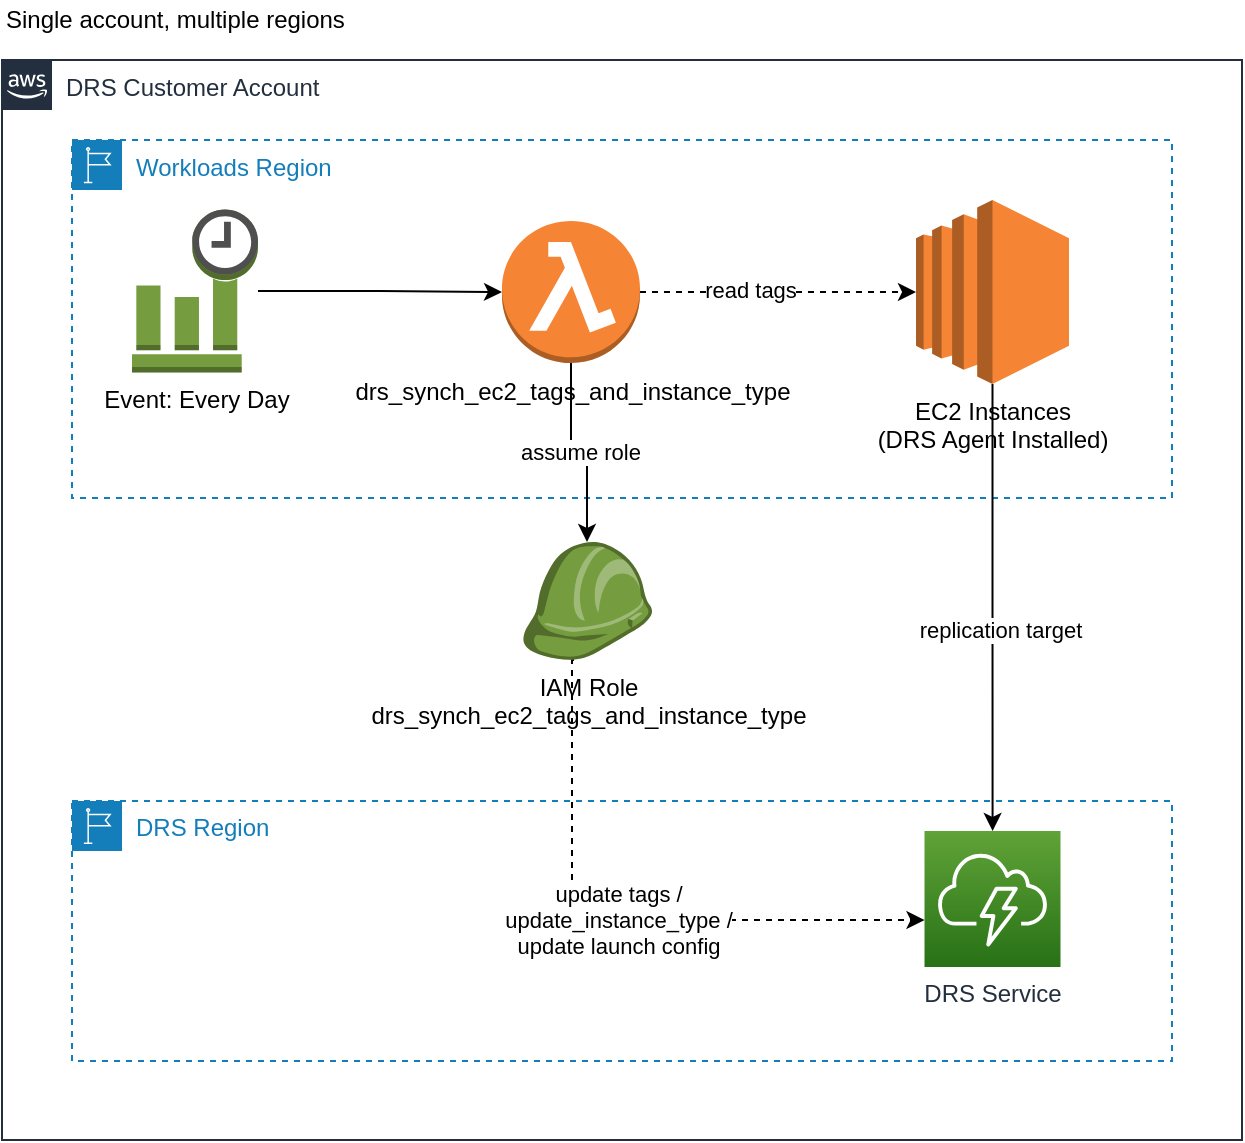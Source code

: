 <mxfile version="14.5.1" type="device"><diagram id="q4UnsAUHR2eg1v5_AYPl" name="Page-1"><mxGraphModel dx="1107" dy="945" grid="1" gridSize="10" guides="1" tooltips="1" connect="1" arrows="1" fold="1" page="1" pageScale="1" pageWidth="850" pageHeight="1100" math="0" shadow="0"><root><mxCell id="0"/><mxCell id="1" value="Account" parent="0"/><mxCell id="62z3DJhVKgA8J61ppzj2-2" value="DRS Customer Account" style="points=[[0,0],[0.25,0],[0.5,0],[0.75,0],[1,0],[1,0.25],[1,0.5],[1,0.75],[1,1],[0.75,1],[0.5,1],[0.25,1],[0,1],[0,0.75],[0,0.5],[0,0.25]];outlineConnect=0;gradientColor=none;html=1;whiteSpace=wrap;fontSize=12;fontStyle=0;shape=mxgraph.aws4.group;grIcon=mxgraph.aws4.group_aws_cloud_alt;strokeColor=#232F3E;fillColor=none;verticalAlign=top;align=left;spacingLeft=30;fontColor=#232F3E;dashed=0;" parent="1" vertex="1"><mxGeometry x="100" y="280" width="620" height="540" as="geometry"/></mxCell><mxCell id="w95-DmfVFg1bIKCz9T4T-26" value="Workloads Region" style="points=[[0,0],[0.25,0],[0.5,0],[0.75,0],[1,0],[1,0.25],[1,0.5],[1,0.75],[1,1],[0.75,1],[0.5,1],[0.25,1],[0,1],[0,0.75],[0,0.5],[0,0.25]];outlineConnect=0;gradientColor=none;html=1;whiteSpace=wrap;fontSize=12;fontStyle=0;shape=mxgraph.aws4.group;grIcon=mxgraph.aws4.group_region;strokeColor=#147EBA;fillColor=none;verticalAlign=top;align=left;spacingLeft=30;fontColor=#147EBA;dashed=1;" parent="1" vertex="1"><mxGeometry x="135" y="320" width="550" height="179" as="geometry"/></mxCell><mxCell id="w95-DmfVFg1bIKCz9T4T-27" style="edgeStyle=orthogonalEdgeStyle;rounded=0;orthogonalLoop=1;jettySize=auto;html=1;dashed=1;" parent="1" source="w95-DmfVFg1bIKCz9T4T-29" target="w95-DmfVFg1bIKCz9T4T-32" edge="1"><mxGeometry relative="1" as="geometry"/></mxCell><mxCell id="w95-DmfVFg1bIKCz9T4T-28" value="read tags" style="edgeLabel;html=1;align=center;verticalAlign=middle;resizable=0;points=[];" parent="w95-DmfVFg1bIKCz9T4T-27" vertex="1" connectable="0"><mxGeometry x="-0.205" y="1" relative="1" as="geometry"><mxPoint as="offset"/></mxGeometry></mxCell><mxCell id="w95-DmfVFg1bIKCz9T4T-29" value="drs_synch_ec2_tags_and_instance_type" style="outlineConnect=0;dashed=0;verticalLabelPosition=bottom;verticalAlign=top;align=center;html=1;shape=mxgraph.aws3.lambda_function;fillColor=#F58534;gradientColor=none;" parent="1" vertex="1"><mxGeometry x="350" y="360.5" width="69" height="71" as="geometry"/></mxCell><mxCell id="w95-DmfVFg1bIKCz9T4T-30" style="edgeStyle=orthogonalEdgeStyle;rounded=0;orthogonalLoop=1;jettySize=auto;html=1;" parent="1" source="w95-DmfVFg1bIKCz9T4T-31" target="w95-DmfVFg1bIKCz9T4T-29" edge="1"><mxGeometry relative="1" as="geometry"/></mxCell><mxCell id="w95-DmfVFg1bIKCz9T4T-31" value="Event: Every Day" style="outlineConnect=0;dashed=0;verticalLabelPosition=bottom;verticalAlign=top;align=center;html=1;shape=mxgraph.aws3.event_time_based;fillColor=#759C3E;gradientColor=none;" parent="1" vertex="1"><mxGeometry x="165" y="354.75" width="63" height="81.5" as="geometry"/></mxCell><mxCell id="w95-DmfVFg1bIKCz9T4T-32" value="EC2 Instances&lt;br&gt;(DRS Agent Installed)" style="outlineConnect=0;dashed=0;verticalLabelPosition=bottom;verticalAlign=top;align=center;html=1;shape=mxgraph.aws3.ec2;fillColor=#F58534;gradientColor=none;" parent="1" vertex="1"><mxGeometry x="557" y="350" width="76.5" height="92" as="geometry"/></mxCell><mxCell id="62z3DJhVKgA8J61ppzj2-4" value="Region" parent="0"/><mxCell id="62z3DJhVKgA8J61ppzj2-3" value="DRS Region" style="points=[[0,0],[0.25,0],[0.5,0],[0.75,0],[1,0],[1,0.25],[1,0.5],[1,0.75],[1,1],[0.75,1],[0.5,1],[0.25,1],[0,1],[0,0.75],[0,0.5],[0,0.25]];outlineConnect=0;gradientColor=none;html=1;whiteSpace=wrap;fontSize=12;fontStyle=0;shape=mxgraph.aws4.group;grIcon=mxgraph.aws4.group_region;strokeColor=#147EBA;fillColor=none;verticalAlign=top;align=left;spacingLeft=30;fontColor=#147EBA;dashed=1;" parent="62z3DJhVKgA8J61ppzj2-4" vertex="1"><mxGeometry x="135" y="650.47" width="550" height="130" as="geometry"/></mxCell><mxCell id="62z3DJhVKgA8J61ppzj2-6" value="DRS Service" style="points=[[0,0,0],[0.25,0,0],[0.5,0,0],[0.75,0,0],[1,0,0],[0,1,0],[0.25,1,0],[0.5,1,0],[0.75,1,0],[1,1,0],[0,0.25,0],[0,0.5,0],[0,0.75,0],[1,0.25,0],[1,0.5,0],[1,0.75,0]];outlineConnect=0;fontColor=#232F3E;gradientColor=#60A337;gradientDirection=north;fillColor=#277116;strokeColor=#ffffff;dashed=0;verticalLabelPosition=bottom;verticalAlign=top;align=center;html=1;fontSize=12;fontStyle=0;aspect=fixed;shape=mxgraph.aws4.resourceIcon;resIcon=mxgraph.aws4.cloudendure_disaster_recovery;" parent="62z3DJhVKgA8J61ppzj2-4" vertex="1"><mxGeometry x="561.25" y="665.47" width="68" height="68" as="geometry"/></mxCell><mxCell id="62z3DJhVKgA8J61ppzj2-16" value="update tags /&lt;br&gt;update_instance_type /&lt;br&gt;update launch config" style="edgeStyle=orthogonalEdgeStyle;rounded=0;orthogonalLoop=1;jettySize=auto;html=1;dashed=1;exitX=0.4;exitY=1;exitDx=0;exitDy=0;exitPerimeter=0;" parent="62z3DJhVKgA8J61ppzj2-4" source="62z3DJhVKgA8J61ppzj2-14" target="62z3DJhVKgA8J61ppzj2-6" edge="1"><mxGeometry relative="1" as="geometry"><mxPoint x="380" y="620.003" as="sourcePoint"/><Array as="points"><mxPoint x="385" y="580"/><mxPoint x="385" y="710"/></Array></mxGeometry></mxCell><mxCell id="62z3DJhVKgA8J61ppzj2-14" value="IAM Role&lt;br&gt;drs_synch_ec2_tags_and_instance_type" style="outlineConnect=0;dashed=0;verticalLabelPosition=bottom;verticalAlign=top;align=center;html=1;shape=mxgraph.aws3.role;fillColor=#759C3E;gradientColor=none;" parent="62z3DJhVKgA8J61ppzj2-4" vertex="1"><mxGeometry x="360" y="521" width="65" height="59" as="geometry"/></mxCell><mxCell id="62z3DJhVKgA8J61ppzj2-19" value="Single account, multiple regions" style="text;html=1;strokeColor=none;fillColor=none;align=left;verticalAlign=middle;whiteSpace=wrap;rounded=0;" parent="62z3DJhVKgA8J61ppzj2-4" vertex="1"><mxGeometry x="100" y="250" width="260" height="20" as="geometry"/></mxCell><mxCell id="w95-DmfVFg1bIKCz9T4T-35" value="assume role" style="edgeStyle=orthogonalEdgeStyle;rounded=0;orthogonalLoop=1;jettySize=auto;html=1;" parent="62z3DJhVKgA8J61ppzj2-4" source="w95-DmfVFg1bIKCz9T4T-29" target="62z3DJhVKgA8J61ppzj2-14" edge="1"><mxGeometry relative="1" as="geometry"/></mxCell><mxCell id="w95-DmfVFg1bIKCz9T4T-36" style="edgeStyle=orthogonalEdgeStyle;rounded=0;orthogonalLoop=1;jettySize=auto;html=1;" parent="62z3DJhVKgA8J61ppzj2-4" source="w95-DmfVFg1bIKCz9T4T-32" target="62z3DJhVKgA8J61ppzj2-6" edge="1"><mxGeometry relative="1" as="geometry"/></mxCell><mxCell id="w95-DmfVFg1bIKCz9T4T-37" value="replication target" style="edgeLabel;html=1;align=center;verticalAlign=middle;resizable=0;points=[];" parent="w95-DmfVFg1bIKCz9T4T-36" vertex="1" connectable="0"><mxGeometry x="0.098" y="3" relative="1" as="geometry"><mxPoint as="offset"/></mxGeometry></mxCell></root></mxGraphModel></diagram></mxfile>